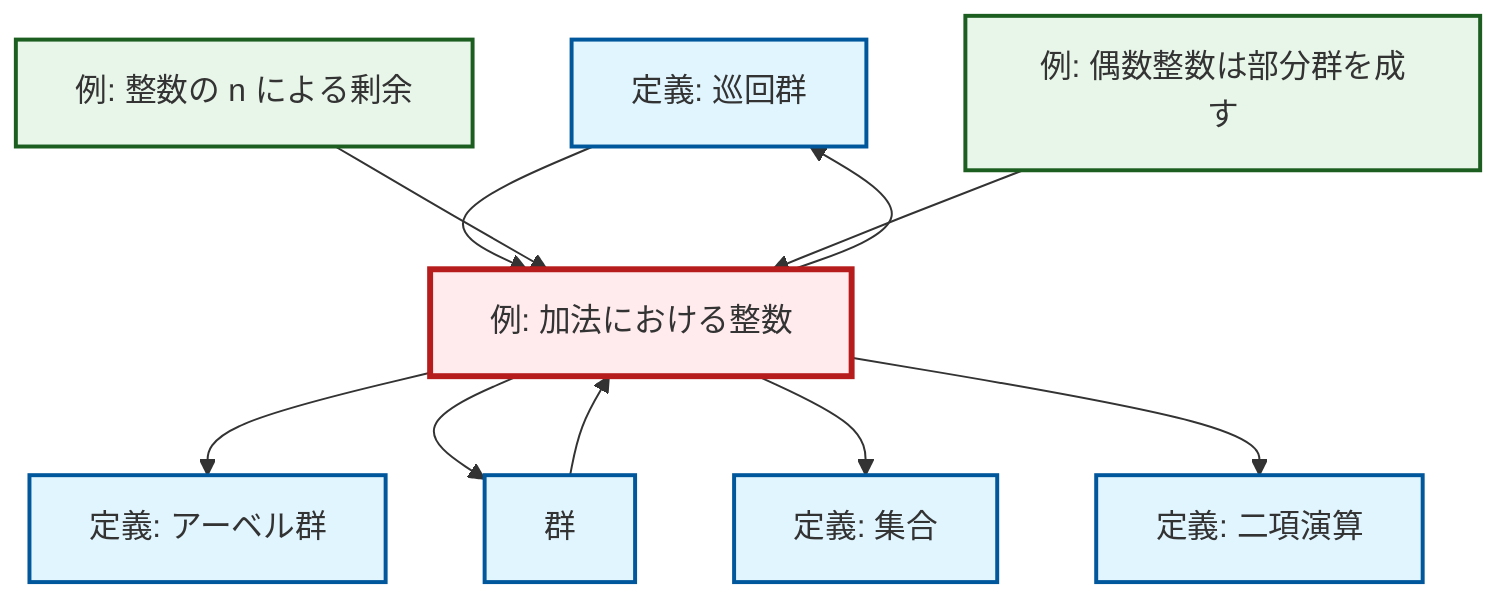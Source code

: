 graph TD
    classDef definition fill:#e1f5fe,stroke:#01579b,stroke-width:2px
    classDef theorem fill:#f3e5f5,stroke:#4a148c,stroke-width:2px
    classDef axiom fill:#fff3e0,stroke:#e65100,stroke-width:2px
    classDef example fill:#e8f5e9,stroke:#1b5e20,stroke-width:2px
    classDef current fill:#ffebee,stroke:#b71c1c,stroke-width:3px
    def-set["定義: 集合"]:::definition
    def-cyclic-group["定義: 巡回群"]:::definition
    def-binary-operation["定義: 二項演算"]:::definition
    ex-integers-addition["例: 加法における整数"]:::example
    ex-quotient-integers-mod-n["例: 整数の n による剰余"]:::example
    def-group["群"]:::definition
    ex-even-integers-subgroup["例: 偶数整数は部分群を成す"]:::example
    def-abelian-group["定義: アーベル群"]:::definition
    ex-integers-addition --> def-abelian-group
    ex-integers-addition --> def-group
    def-cyclic-group --> ex-integers-addition
    ex-quotient-integers-mod-n --> ex-integers-addition
    ex-even-integers-subgroup --> ex-integers-addition
    ex-integers-addition --> def-cyclic-group
    def-group --> ex-integers-addition
    ex-integers-addition --> def-set
    ex-integers-addition --> def-binary-operation
    class ex-integers-addition current